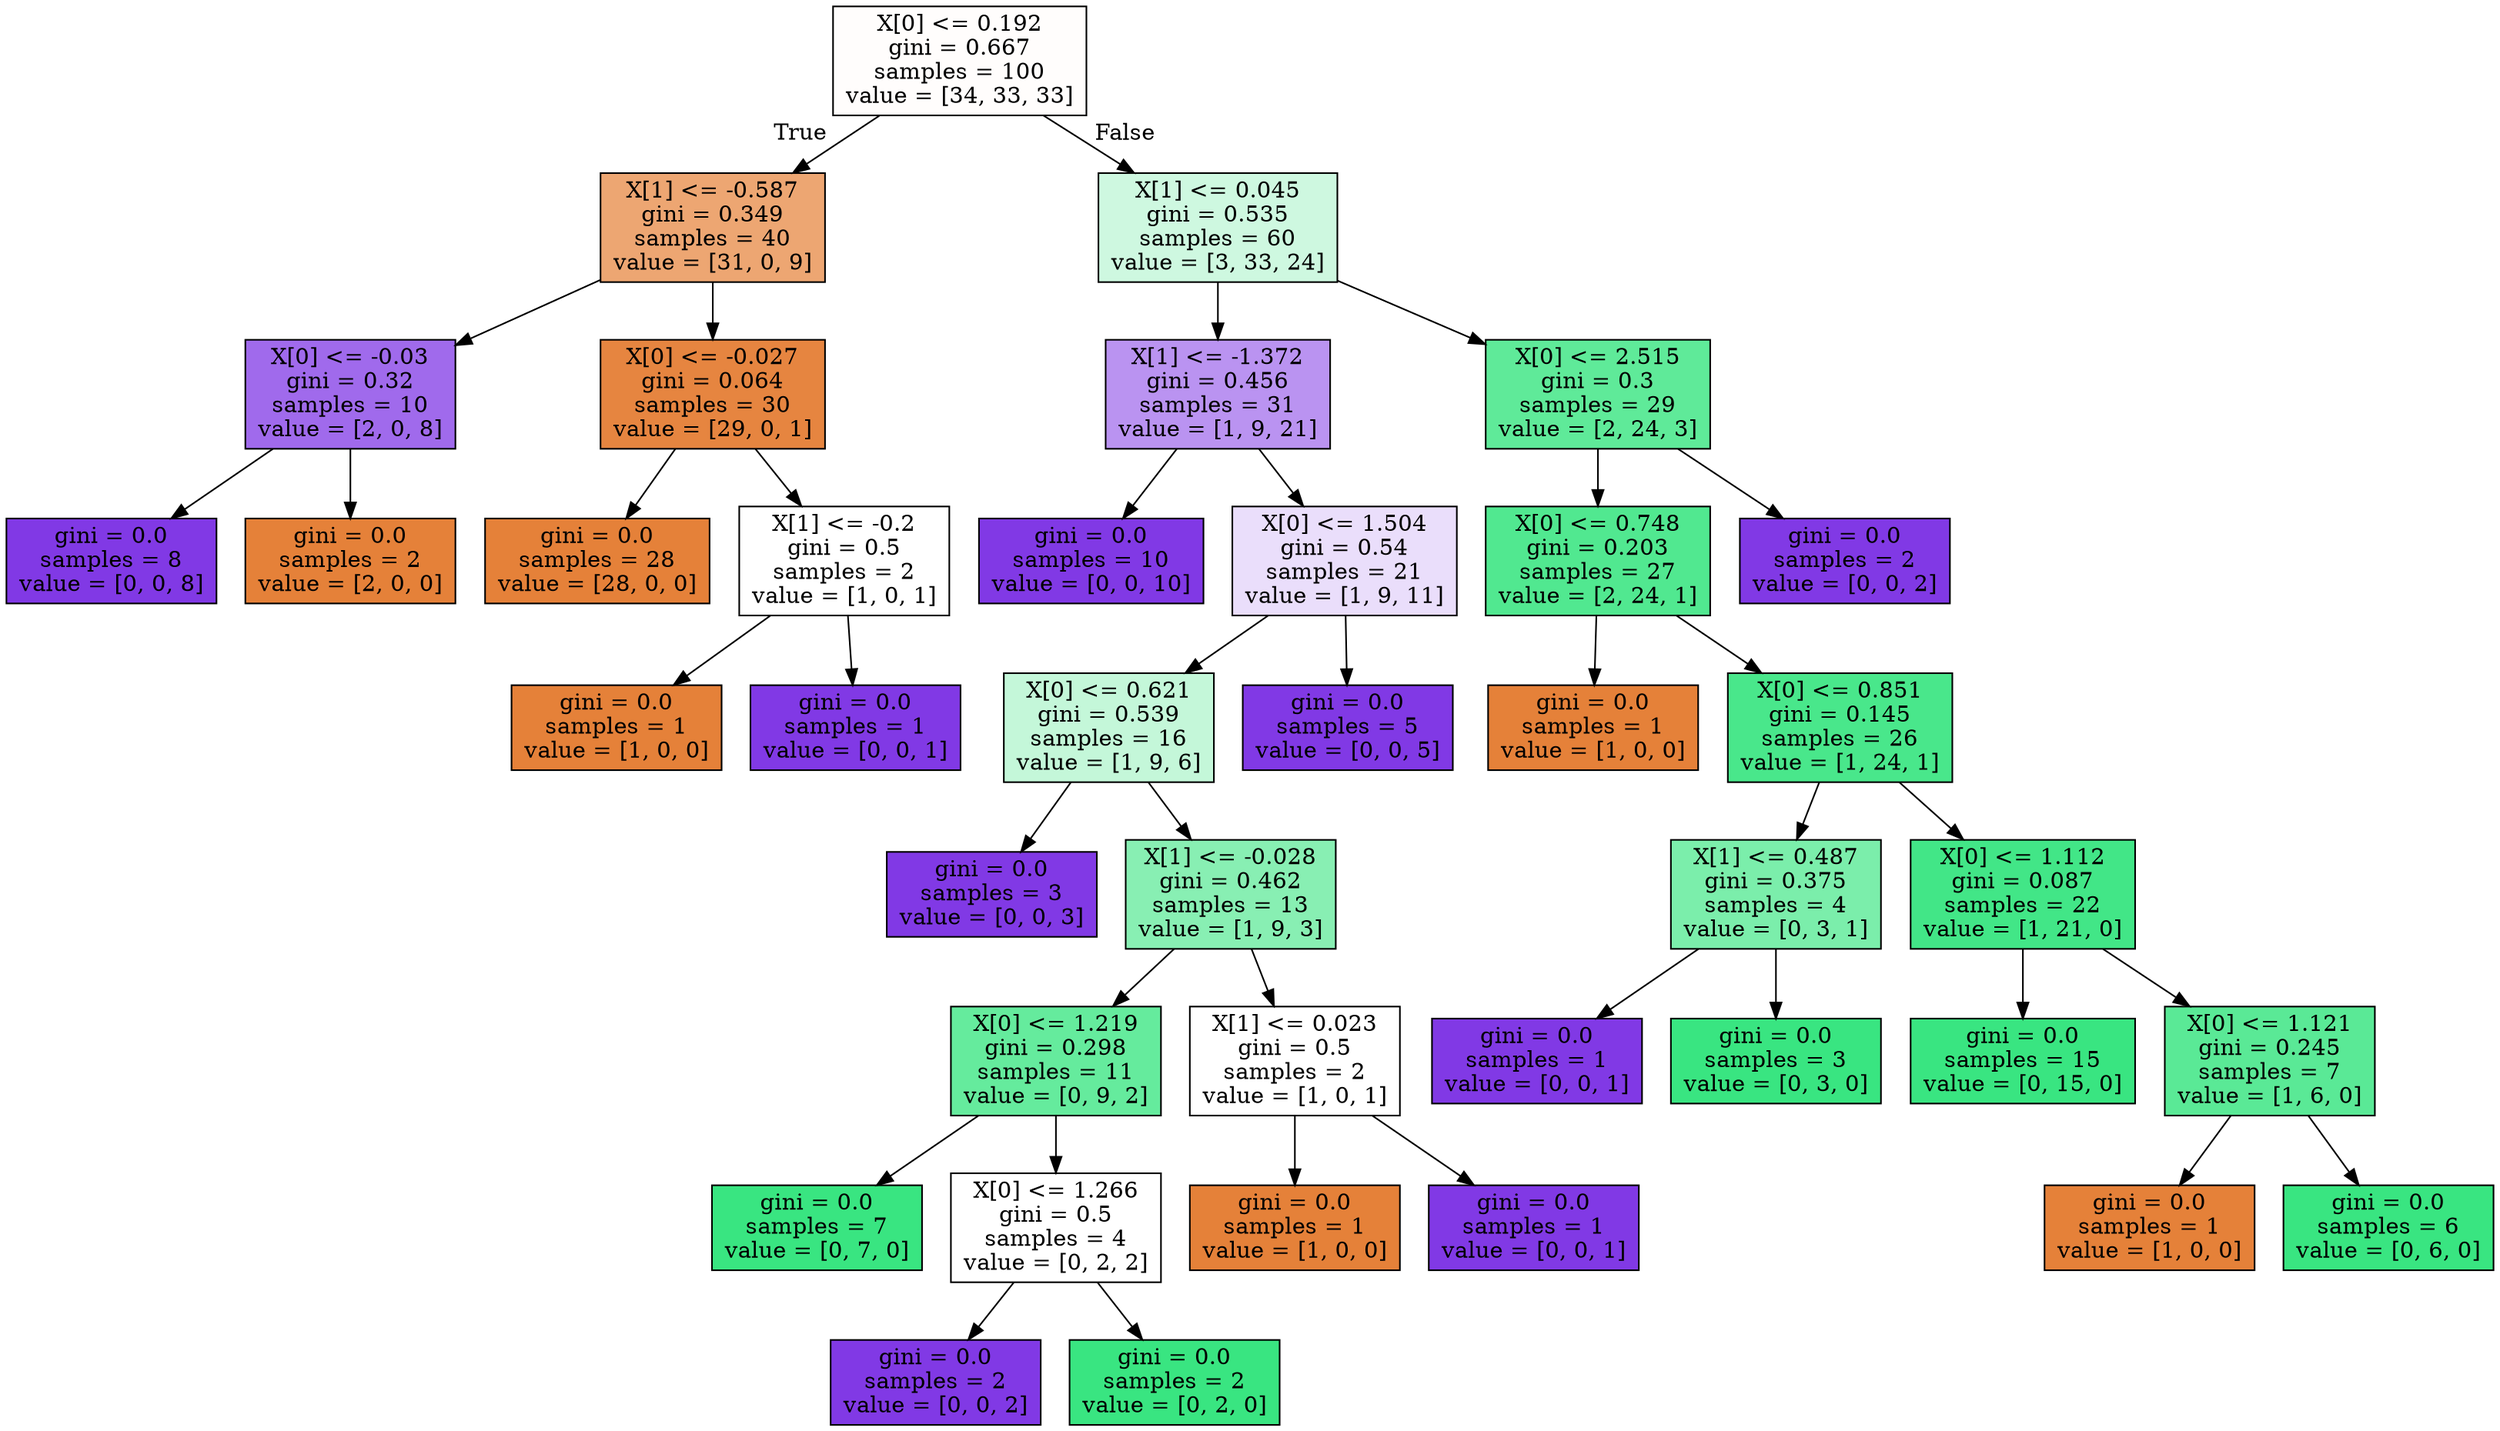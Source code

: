 digraph Tree {
node [shape=box, style="filled", color="black"] ;
0 [label="X[0] <= 0.192\ngini = 0.667\nsamples = 100\nvalue = [34, 33, 33]", fillcolor="#fffdfc"] ;
1 [label="X[1] <= -0.587\ngini = 0.349\nsamples = 40\nvalue = [31, 0, 9]", fillcolor="#eda672"] ;
0 -> 1 [labeldistance=2.5, labelangle=45, headlabel="True"] ;
2 [label="X[0] <= -0.03\ngini = 0.32\nsamples = 10\nvalue = [2, 0, 8]", fillcolor="#a06aec"] ;
1 -> 2 ;
3 [label="gini = 0.0\nsamples = 8\nvalue = [0, 0, 8]", fillcolor="#8139e5"] ;
2 -> 3 ;
4 [label="gini = 0.0\nsamples = 2\nvalue = [2, 0, 0]", fillcolor="#e58139"] ;
2 -> 4 ;
5 [label="X[0] <= -0.027\ngini = 0.064\nsamples = 30\nvalue = [29, 0, 1]", fillcolor="#e68540"] ;
1 -> 5 ;
6 [label="gini = 0.0\nsamples = 28\nvalue = [28, 0, 0]", fillcolor="#e58139"] ;
5 -> 6 ;
7 [label="X[1] <= -0.2\ngini = 0.5\nsamples = 2\nvalue = [1, 0, 1]", fillcolor="#ffffff"] ;
5 -> 7 ;
8 [label="gini = 0.0\nsamples = 1\nvalue = [1, 0, 0]", fillcolor="#e58139"] ;
7 -> 8 ;
9 [label="gini = 0.0\nsamples = 1\nvalue = [0, 0, 1]", fillcolor="#8139e5"] ;
7 -> 9 ;
10 [label="X[1] <= 0.045\ngini = 0.535\nsamples = 60\nvalue = [3, 33, 24]", fillcolor="#cef8e0"] ;
0 -> 10 [labeldistance=2.5, labelangle=-45, headlabel="False"] ;
11 [label="X[1] <= -1.372\ngini = 0.456\nsamples = 31\nvalue = [1, 9, 21]", fillcolor="#ba93f1"] ;
10 -> 11 ;
12 [label="gini = 0.0\nsamples = 10\nvalue = [0, 0, 10]", fillcolor="#8139e5"] ;
11 -> 12 ;
13 [label="X[0] <= 1.504\ngini = 0.54\nsamples = 21\nvalue = [1, 9, 11]", fillcolor="#eadefb"] ;
11 -> 13 ;
14 [label="X[0] <= 0.621\ngini = 0.539\nsamples = 16\nvalue = [1, 9, 6]", fillcolor="#c4f7d9"] ;
13 -> 14 ;
15 [label="gini = 0.0\nsamples = 3\nvalue = [0, 0, 3]", fillcolor="#8139e5"] ;
14 -> 15 ;
16 [label="X[1] <= -0.028\ngini = 0.462\nsamples = 13\nvalue = [1, 9, 3]", fillcolor="#88efb3"] ;
14 -> 16 ;
17 [label="X[0] <= 1.219\ngini = 0.298\nsamples = 11\nvalue = [0, 9, 2]", fillcolor="#65eb9d"] ;
16 -> 17 ;
18 [label="gini = 0.0\nsamples = 7\nvalue = [0, 7, 0]", fillcolor="#39e581"] ;
17 -> 18 ;
19 [label="X[0] <= 1.266\ngini = 0.5\nsamples = 4\nvalue = [0, 2, 2]", fillcolor="#ffffff"] ;
17 -> 19 ;
20 [label="gini = 0.0\nsamples = 2\nvalue = [0, 0, 2]", fillcolor="#8139e5"] ;
19 -> 20 ;
21 [label="gini = 0.0\nsamples = 2\nvalue = [0, 2, 0]", fillcolor="#39e581"] ;
19 -> 21 ;
22 [label="X[1] <= 0.023\ngini = 0.5\nsamples = 2\nvalue = [1, 0, 1]", fillcolor="#ffffff"] ;
16 -> 22 ;
23 [label="gini = 0.0\nsamples = 1\nvalue = [1, 0, 0]", fillcolor="#e58139"] ;
22 -> 23 ;
24 [label="gini = 0.0\nsamples = 1\nvalue = [0, 0, 1]", fillcolor="#8139e5"] ;
22 -> 24 ;
25 [label="gini = 0.0\nsamples = 5\nvalue = [0, 0, 5]", fillcolor="#8139e5"] ;
13 -> 25 ;
26 [label="X[0] <= 2.515\ngini = 0.3\nsamples = 29\nvalue = [2, 24, 3]", fillcolor="#5fea99"] ;
10 -> 26 ;
27 [label="X[0] <= 0.748\ngini = 0.203\nsamples = 27\nvalue = [2, 24, 1]", fillcolor="#51e890"] ;
26 -> 27 ;
28 [label="gini = 0.0\nsamples = 1\nvalue = [1, 0, 0]", fillcolor="#e58139"] ;
27 -> 28 ;
29 [label="X[0] <= 0.851\ngini = 0.145\nsamples = 26\nvalue = [1, 24, 1]", fillcolor="#49e78b"] ;
27 -> 29 ;
30 [label="X[1] <= 0.487\ngini = 0.375\nsamples = 4\nvalue = [0, 3, 1]", fillcolor="#7beeab"] ;
29 -> 30 ;
31 [label="gini = 0.0\nsamples = 1\nvalue = [0, 0, 1]", fillcolor="#8139e5"] ;
30 -> 31 ;
32 [label="gini = 0.0\nsamples = 3\nvalue = [0, 3, 0]", fillcolor="#39e581"] ;
30 -> 32 ;
33 [label="X[0] <= 1.112\ngini = 0.087\nsamples = 22\nvalue = [1, 21, 0]", fillcolor="#42e687"] ;
29 -> 33 ;
34 [label="gini = 0.0\nsamples = 15\nvalue = [0, 15, 0]", fillcolor="#39e581"] ;
33 -> 34 ;
35 [label="X[0] <= 1.121\ngini = 0.245\nsamples = 7\nvalue = [1, 6, 0]", fillcolor="#5ae996"] ;
33 -> 35 ;
36 [label="gini = 0.0\nsamples = 1\nvalue = [1, 0, 0]", fillcolor="#e58139"] ;
35 -> 36 ;
37 [label="gini = 0.0\nsamples = 6\nvalue = [0, 6, 0]", fillcolor="#39e581"] ;
35 -> 37 ;
38 [label="gini = 0.0\nsamples = 2\nvalue = [0, 0, 2]", fillcolor="#8139e5"] ;
26 -> 38 ;
}